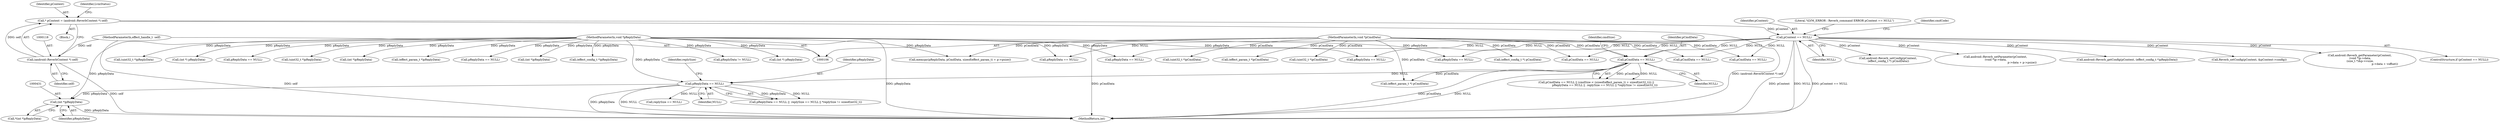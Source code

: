 digraph "0_Android_9e29523b9537983b4c4b205ff868d0b3bca0383b_0@pointer" {
"1000430" [label="(Call,(int *)pReplyData)"];
"1000391" [label="(Call,pReplyData == NULL)"];
"1000112" [label="(MethodParameterIn,void *pReplyData)"];
"1000379" [label="(Call,pCmdData == NULL)"];
"1000110" [label="(MethodParameterIn,void *pCmdData)"];
"1000127" [label="(Call,pContext == NULL)"];
"1000115" [label="(Call,* pContext = (android::ReverbContext *) self)"];
"1000117" [label="(Call,(android::ReverbContext *) self)"];
"1000107" [label="(MethodParameterIn,effect_handle_t  self)"];
"1000119" [label="(Identifier,self)"];
"1000563" [label="(Call,pCmdData == NULL)"];
"1000430" [label="(Call,(int *)pReplyData)"];
"1000129" [label="(Identifier,NULL)"];
"1000128" [label="(Identifier,pContext)"];
"1000116" [label="(Identifier,pContext)"];
"1000202" [label="(Call,android::Reverb_setConfig(pContext,\n (effect_config_t *) pCmdData))"];
"1000393" [label="(Identifier,NULL)"];
"1000311" [label="(Call,memcpy(pReplyData, pCmdData, sizeof(effect_param_t) + p->psize))"];
"1000392" [label="(Identifier,pReplyData)"];
"1000378" [label="(Call,pCmdData == NULL || (cmdSize < (sizeof(effect_param_t) + sizeof(int32_t))) ||\n                    pReplyData == NULL ||  replySize == NULL || *replySize != sizeof(int32_t))"];
"1000384" [label="(Identifier,cmdSize)"];
"1000142" [label="(Call,pReplyData == NULL)"];
"1000688" [label="(MethodReturn,int)"];
"1000127" [label="(Call,pContext == NULL)"];
"1000162" [label="(Call,(int *) pReplyData)"];
"1000619" [label="(Call,(uint32_t *)pReplyData)"];
"1000609" [label="(Call,(uint32_t *)pCmdData)"];
"1000132" [label="(Literal,\"\tLVM_ERROR : Reverb_command ERROR pContext == NULL\")"];
"1000115" [label="(Call,* pContext = (android::ReverbContext *) self)"];
"1000433" [label="(Call,android::Reverb_setParameter(pContext,\n (void *)p->data,\n                                                              p->data + p->psize))"];
"1000199" [label="(Call,(int *) pReplyData)"];
"1000271" [label="(Call,pCmdData == NULL)"];
"1000395" [label="(Call,replySize == NULL)"];
"1000204" [label="(Call,(effect_config_t *) pCmdData)"];
"1000179" [label="(Call,pReplyData == NULL)"];
"1000628" [label="(Call,(uint32_t *)pReplyData)"];
"1000211" [label="(Call,pReplyData == NULL)"];
"1000107" [label="(MethodParameterIn,effect_handle_t  self)"];
"1000170" [label="(Call,pCmdData == NULL)"];
"1000229" [label="(Call,android::Reverb_getConfig(pContext, (effect_config_t *)pReplyData))"];
"1000236" [label="(Call,Reverb_setConfig(pContext, &pContext->config))"];
"1000550" [label="(Call,(int *)pReplyData)"];
"1000322" [label="(Call,(effect_param_t *)pReplyData)"];
"1000345" [label="(Call,android::Reverb_getParameter(pContext,\n (void *)p->data,\n (size_t *)&p->vsize,\n                                                          p->data + voffset))"];
"1000391" [label="(Call,pReplyData == NULL)"];
"1000390" [label="(Call,pReplyData == NULL ||  replySize == NULL || *replySize != sizeof(int32_t))"];
"1000396" [label="(Identifier,replySize)"];
"1000412" [label="(Call,(effect_param_t *) pCmdData)"];
"1000124" [label="(Identifier,LvmStatus)"];
"1000110" [label="(MethodParameterIn,void *pCmdData)"];
"1000117" [label="(Call,(android::ReverbContext *) self)"];
"1000432" [label="(Identifier,pReplyData)"];
"1000429" [label="(Call,*(int *)pReplyData)"];
"1000289" [label="(Call,pReplyData == NULL)"];
"1000381" [label="(Identifier,NULL)"];
"1000113" [label="(Block,)"];
"1000112" [label="(MethodParameterIn,void *pReplyData)"];
"1000592" [label="(Call,(uint32_t *)pCmdData)"];
"1000126" [label="(ControlStructure,if (pContext == NULL))"];
"1000379" [label="(Call,pCmdData == NULL)"];
"1000479" [label="(Call,(int *)pReplyData)"];
"1000380" [label="(Identifier,pCmdData)"];
"1000137" [label="(Identifier,cmdCode)"];
"1000231" [label="(Call,(effect_config_t *)pReplyData)"];
"1000579" [label="(Call,pReplyData != NULL)"];
"1000522" [label="(Call,pReplyData == NULL)"];
"1000451" [label="(Call,pReplyData == NULL)"];
"1000248" [label="(Call,(effect_param_t *)pCmdData)"];
"1000430" -> "1000429"  [label="AST: "];
"1000430" -> "1000432"  [label="CFG: "];
"1000431" -> "1000430"  [label="AST: "];
"1000432" -> "1000430"  [label="AST: "];
"1000429" -> "1000430"  [label="CFG: "];
"1000430" -> "1000688"  [label="DDG: pReplyData"];
"1000391" -> "1000430"  [label="DDG: pReplyData"];
"1000112" -> "1000430"  [label="DDG: pReplyData"];
"1000391" -> "1000390"  [label="AST: "];
"1000391" -> "1000393"  [label="CFG: "];
"1000392" -> "1000391"  [label="AST: "];
"1000393" -> "1000391"  [label="AST: "];
"1000396" -> "1000391"  [label="CFG: "];
"1000390" -> "1000391"  [label="CFG: "];
"1000391" -> "1000688"  [label="DDG: pReplyData"];
"1000391" -> "1000688"  [label="DDG: NULL"];
"1000391" -> "1000390"  [label="DDG: pReplyData"];
"1000391" -> "1000390"  [label="DDG: NULL"];
"1000112" -> "1000391"  [label="DDG: pReplyData"];
"1000379" -> "1000391"  [label="DDG: NULL"];
"1000391" -> "1000395"  [label="DDG: NULL"];
"1000112" -> "1000106"  [label="AST: "];
"1000112" -> "1000688"  [label="DDG: pReplyData"];
"1000112" -> "1000142"  [label="DDG: pReplyData"];
"1000112" -> "1000162"  [label="DDG: pReplyData"];
"1000112" -> "1000179"  [label="DDG: pReplyData"];
"1000112" -> "1000199"  [label="DDG: pReplyData"];
"1000112" -> "1000211"  [label="DDG: pReplyData"];
"1000112" -> "1000231"  [label="DDG: pReplyData"];
"1000112" -> "1000289"  [label="DDG: pReplyData"];
"1000112" -> "1000311"  [label="DDG: pReplyData"];
"1000112" -> "1000322"  [label="DDG: pReplyData"];
"1000112" -> "1000451"  [label="DDG: pReplyData"];
"1000112" -> "1000479"  [label="DDG: pReplyData"];
"1000112" -> "1000522"  [label="DDG: pReplyData"];
"1000112" -> "1000550"  [label="DDG: pReplyData"];
"1000112" -> "1000579"  [label="DDG: pReplyData"];
"1000112" -> "1000619"  [label="DDG: pReplyData"];
"1000112" -> "1000628"  [label="DDG: pReplyData"];
"1000379" -> "1000378"  [label="AST: "];
"1000379" -> "1000381"  [label="CFG: "];
"1000380" -> "1000379"  [label="AST: "];
"1000381" -> "1000379"  [label="AST: "];
"1000384" -> "1000379"  [label="CFG: "];
"1000378" -> "1000379"  [label="CFG: "];
"1000379" -> "1000688"  [label="DDG: pCmdData"];
"1000379" -> "1000688"  [label="DDG: NULL"];
"1000379" -> "1000378"  [label="DDG: pCmdData"];
"1000379" -> "1000378"  [label="DDG: NULL"];
"1000110" -> "1000379"  [label="DDG: pCmdData"];
"1000127" -> "1000379"  [label="DDG: NULL"];
"1000379" -> "1000412"  [label="DDG: pCmdData"];
"1000110" -> "1000106"  [label="AST: "];
"1000110" -> "1000688"  [label="DDG: pCmdData"];
"1000110" -> "1000170"  [label="DDG: pCmdData"];
"1000110" -> "1000204"  [label="DDG: pCmdData"];
"1000110" -> "1000248"  [label="DDG: pCmdData"];
"1000110" -> "1000271"  [label="DDG: pCmdData"];
"1000110" -> "1000311"  [label="DDG: pCmdData"];
"1000110" -> "1000412"  [label="DDG: pCmdData"];
"1000110" -> "1000563"  [label="DDG: pCmdData"];
"1000110" -> "1000592"  [label="DDG: pCmdData"];
"1000110" -> "1000609"  [label="DDG: pCmdData"];
"1000127" -> "1000126"  [label="AST: "];
"1000127" -> "1000129"  [label="CFG: "];
"1000128" -> "1000127"  [label="AST: "];
"1000129" -> "1000127"  [label="AST: "];
"1000132" -> "1000127"  [label="CFG: "];
"1000137" -> "1000127"  [label="CFG: "];
"1000127" -> "1000688"  [label="DDG: NULL"];
"1000127" -> "1000688"  [label="DDG: pContext == NULL"];
"1000127" -> "1000688"  [label="DDG: pContext"];
"1000115" -> "1000127"  [label="DDG: pContext"];
"1000127" -> "1000142"  [label="DDG: NULL"];
"1000127" -> "1000170"  [label="DDG: NULL"];
"1000127" -> "1000202"  [label="DDG: pContext"];
"1000127" -> "1000211"  [label="DDG: NULL"];
"1000127" -> "1000229"  [label="DDG: pContext"];
"1000127" -> "1000236"  [label="DDG: pContext"];
"1000127" -> "1000271"  [label="DDG: NULL"];
"1000127" -> "1000345"  [label="DDG: pContext"];
"1000127" -> "1000433"  [label="DDG: pContext"];
"1000127" -> "1000451"  [label="DDG: NULL"];
"1000127" -> "1000522"  [label="DDG: NULL"];
"1000127" -> "1000563"  [label="DDG: NULL"];
"1000115" -> "1000113"  [label="AST: "];
"1000115" -> "1000117"  [label="CFG: "];
"1000116" -> "1000115"  [label="AST: "];
"1000117" -> "1000115"  [label="AST: "];
"1000124" -> "1000115"  [label="CFG: "];
"1000115" -> "1000688"  [label="DDG: (android::ReverbContext *) self"];
"1000117" -> "1000115"  [label="DDG: self"];
"1000117" -> "1000119"  [label="CFG: "];
"1000118" -> "1000117"  [label="AST: "];
"1000119" -> "1000117"  [label="AST: "];
"1000117" -> "1000688"  [label="DDG: self"];
"1000107" -> "1000117"  [label="DDG: self"];
"1000107" -> "1000106"  [label="AST: "];
"1000107" -> "1000688"  [label="DDG: self"];
}
